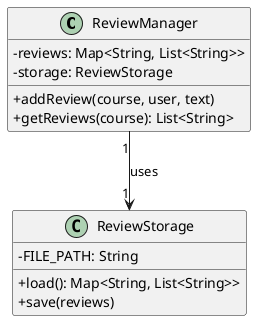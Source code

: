 @startuml
skinparam classAttributeIconSize 0

class ReviewManager {
  - reviews: Map<String, List<String>>
  - storage: ReviewStorage
  + addReview(course, user, text)
  + getReviews(course): List<String>
}

class ReviewStorage {
  - FILE_PATH: String
  + load(): Map<String, List<String>>
  + save(reviews)
}

ReviewManager "1" --> "1" ReviewStorage : uses

@enduml